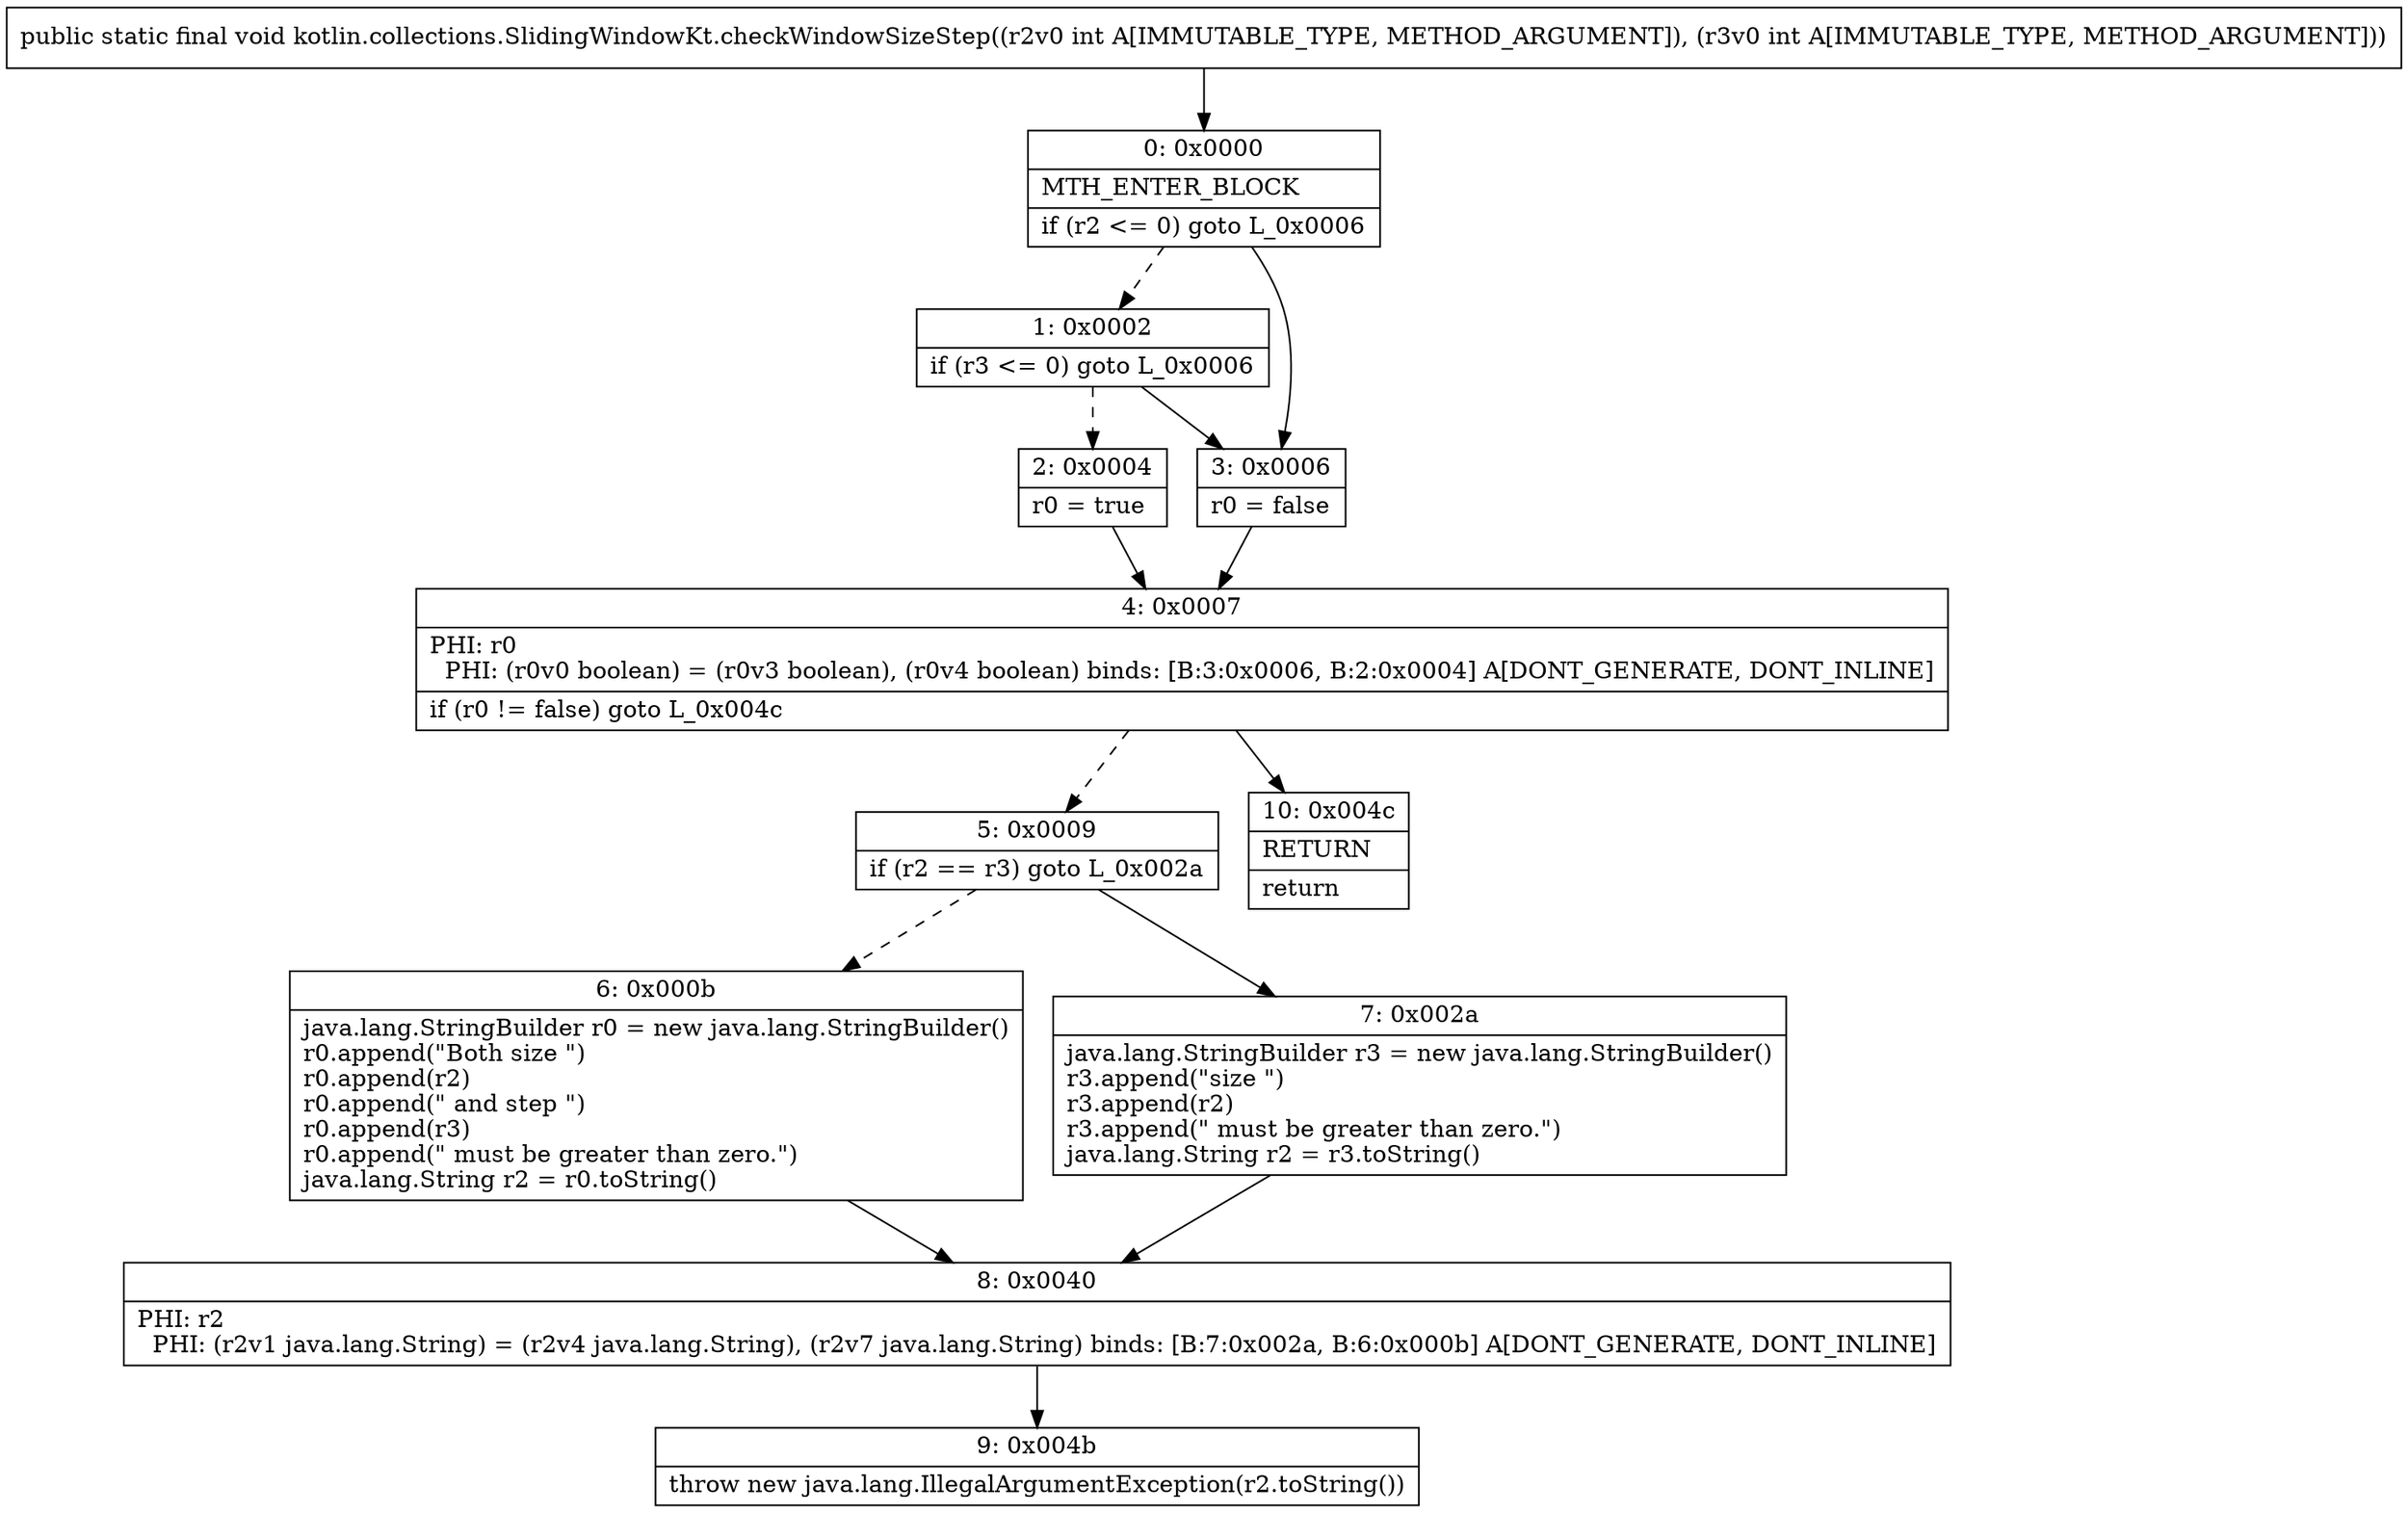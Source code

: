 digraph "CFG forkotlin.collections.SlidingWindowKt.checkWindowSizeStep(II)V" {
Node_0 [shape=record,label="{0\:\ 0x0000|MTH_ENTER_BLOCK\l|if (r2 \<= 0) goto L_0x0006\l}"];
Node_1 [shape=record,label="{1\:\ 0x0002|if (r3 \<= 0) goto L_0x0006\l}"];
Node_2 [shape=record,label="{2\:\ 0x0004|r0 = true\l}"];
Node_3 [shape=record,label="{3\:\ 0x0006|r0 = false\l}"];
Node_4 [shape=record,label="{4\:\ 0x0007|PHI: r0 \l  PHI: (r0v0 boolean) = (r0v3 boolean), (r0v4 boolean) binds: [B:3:0x0006, B:2:0x0004] A[DONT_GENERATE, DONT_INLINE]\l|if (r0 != false) goto L_0x004c\l}"];
Node_5 [shape=record,label="{5\:\ 0x0009|if (r2 == r3) goto L_0x002a\l}"];
Node_6 [shape=record,label="{6\:\ 0x000b|java.lang.StringBuilder r0 = new java.lang.StringBuilder()\lr0.append(\"Both size \")\lr0.append(r2)\lr0.append(\" and step \")\lr0.append(r3)\lr0.append(\" must be greater than zero.\")\ljava.lang.String r2 = r0.toString()\l}"];
Node_7 [shape=record,label="{7\:\ 0x002a|java.lang.StringBuilder r3 = new java.lang.StringBuilder()\lr3.append(\"size \")\lr3.append(r2)\lr3.append(\" must be greater than zero.\")\ljava.lang.String r2 = r3.toString()\l}"];
Node_8 [shape=record,label="{8\:\ 0x0040|PHI: r2 \l  PHI: (r2v1 java.lang.String) = (r2v4 java.lang.String), (r2v7 java.lang.String) binds: [B:7:0x002a, B:6:0x000b] A[DONT_GENERATE, DONT_INLINE]\l}"];
Node_9 [shape=record,label="{9\:\ 0x004b|throw new java.lang.IllegalArgumentException(r2.toString())\l}"];
Node_10 [shape=record,label="{10\:\ 0x004c|RETURN\l|return\l}"];
MethodNode[shape=record,label="{public static final void kotlin.collections.SlidingWindowKt.checkWindowSizeStep((r2v0 int A[IMMUTABLE_TYPE, METHOD_ARGUMENT]), (r3v0 int A[IMMUTABLE_TYPE, METHOD_ARGUMENT])) }"];
MethodNode -> Node_0;
Node_0 -> Node_1[style=dashed];
Node_0 -> Node_3;
Node_1 -> Node_2[style=dashed];
Node_1 -> Node_3;
Node_2 -> Node_4;
Node_3 -> Node_4;
Node_4 -> Node_5[style=dashed];
Node_4 -> Node_10;
Node_5 -> Node_6[style=dashed];
Node_5 -> Node_7;
Node_6 -> Node_8;
Node_7 -> Node_8;
Node_8 -> Node_9;
}

